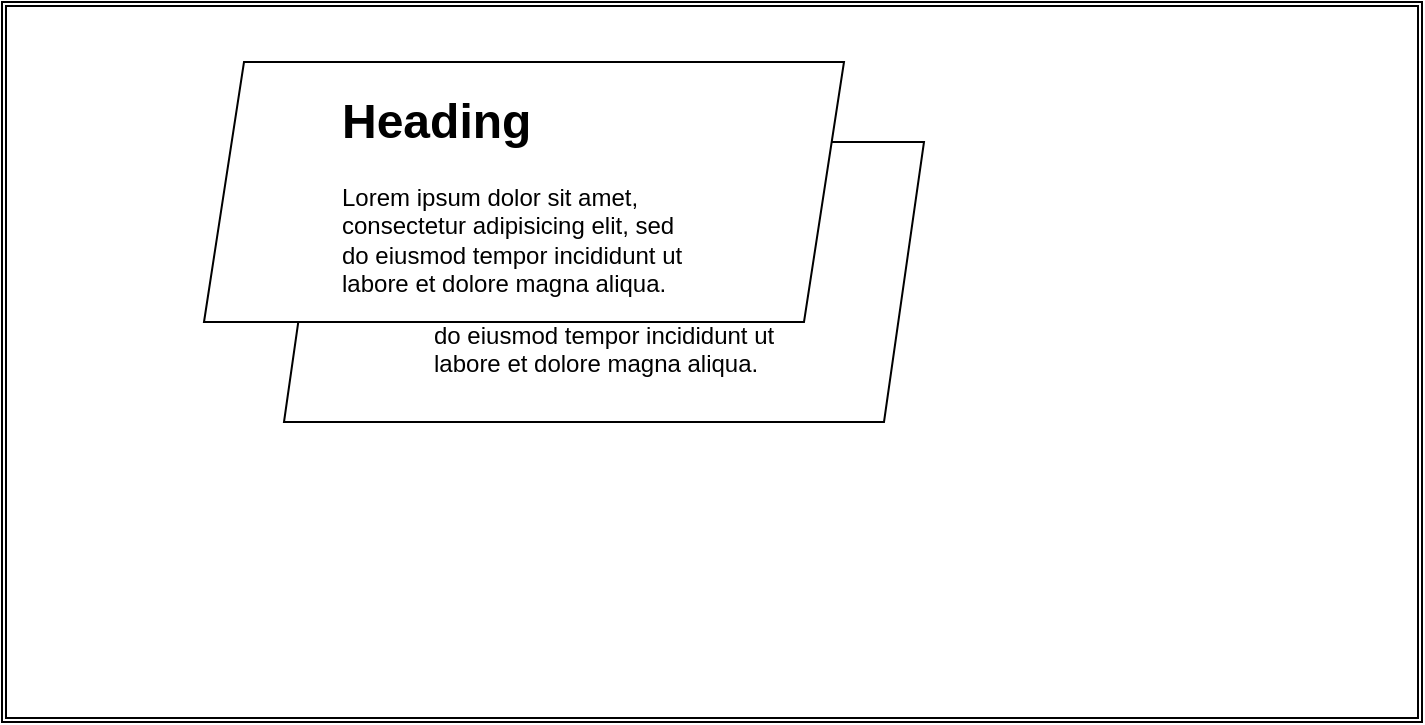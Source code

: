 <mxfile>
    <diagram id="t16-kVEn2zHWJvsek-jy" name="ページ1">
        <mxGraphModel dx="1078" dy="555" grid="1" gridSize="10" guides="1" tooltips="1" connect="1" arrows="1" fold="1" page="1" pageScale="1" pageWidth="827" pageHeight="1169" math="0" shadow="0">
            <root>
                <mxCell id="0"/>
                <mxCell id="1" parent="0"/>
                <mxCell id="2" value="" style="shape=ext;double=1;rounded=1;whiteSpace=wrap;html=1;arcSize=0;" parent="1" vertex="1">
                    <mxGeometry x="59" y="60" width="710" height="360" as="geometry"/>
                </mxCell>
                <mxCell id="9" value="" style="shape=parallelogram;perimeter=parallelogramPerimeter;whiteSpace=wrap;html=1;fixedSize=1;" vertex="1" parent="1">
                    <mxGeometry x="200" y="130" width="320" height="140" as="geometry"/>
                </mxCell>
                <mxCell id="10" value="&lt;h1&gt;Heading&lt;/h1&gt;&lt;p&gt;Lorem ipsum dolor sit amet, consectetur adipisicing elit, sed do eiusmod tempor incididunt ut labore et dolore magna aliqua.&lt;/p&gt;" style="text;html=1;strokeColor=none;fillColor=none;spacing=5;spacingTop=-20;whiteSpace=wrap;overflow=hidden;rounded=0;" vertex="1" parent="1">
                    <mxGeometry x="270" y="140" width="190" height="120" as="geometry"/>
                </mxCell>
                <mxCell id="11" value="" style="shape=parallelogram;perimeter=parallelogramPerimeter;whiteSpace=wrap;html=1;fixedSize=1;" vertex="1" parent="1">
                    <mxGeometry x="160" y="90" width="320" height="130" as="geometry"/>
                </mxCell>
                <mxCell id="12" value="&lt;h1&gt;Heading&lt;/h1&gt;&lt;p&gt;Lorem ipsum dolor sit amet, consectetur adipisicing elit, sed do eiusmod tempor incididunt ut labore et dolore magna aliqua.&lt;/p&gt;" style="text;html=1;strokeColor=none;fillColor=none;spacing=5;spacingTop=-20;whiteSpace=wrap;overflow=hidden;rounded=0;" vertex="1" parent="1">
                    <mxGeometry x="224" y="100" width="190" height="120" as="geometry"/>
                </mxCell>
            </root>
        </mxGraphModel>
    </diagram>
</mxfile>

